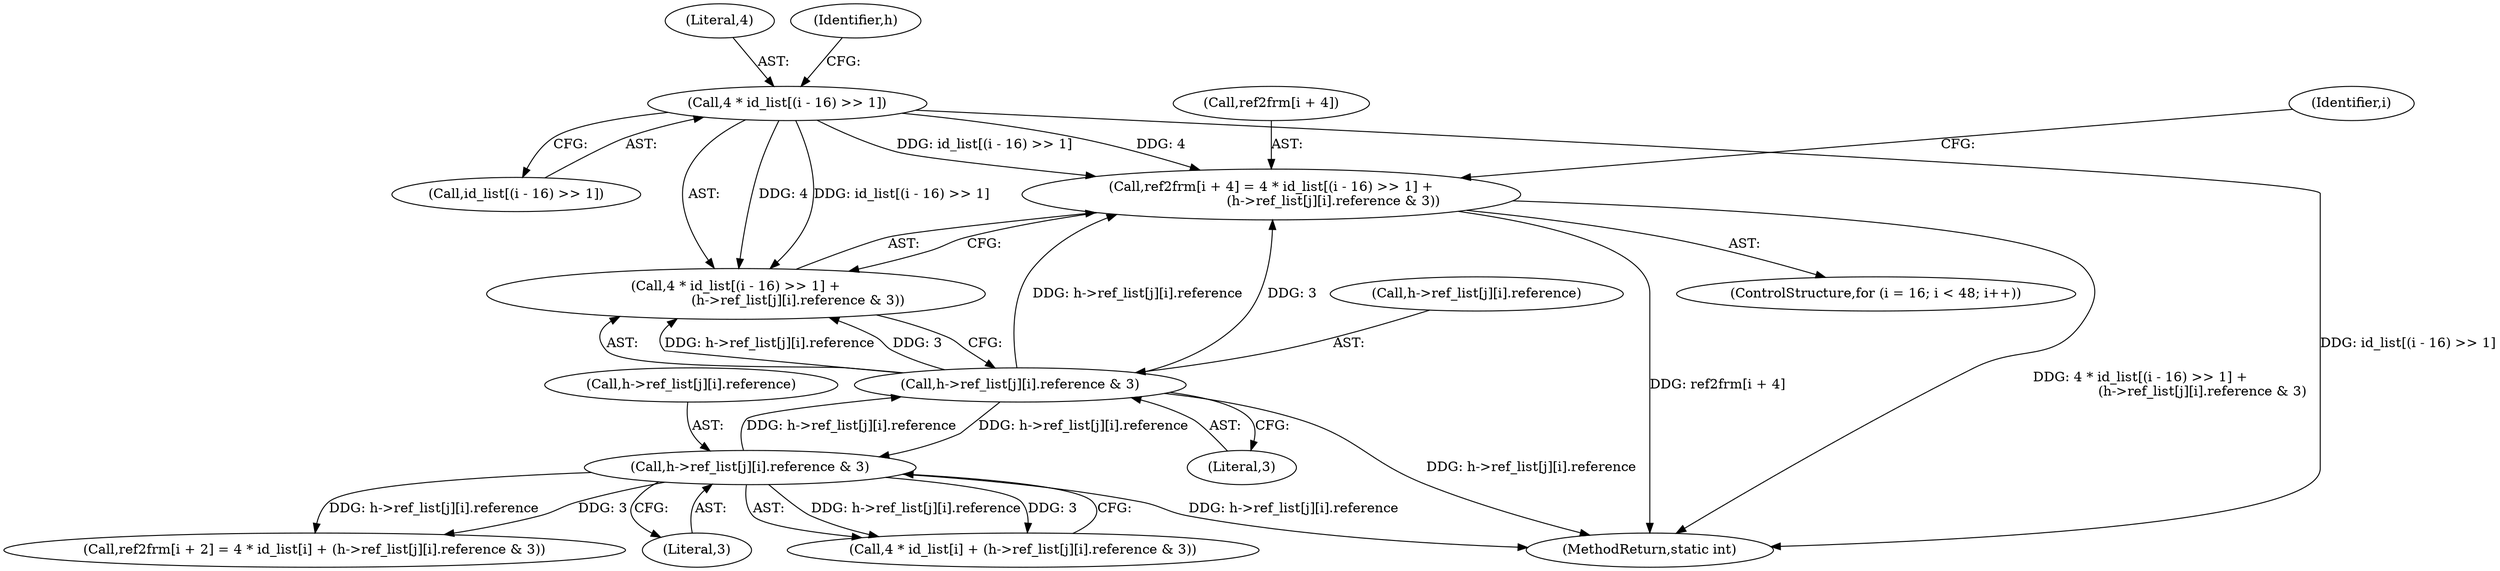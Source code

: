 digraph "0_FFmpeg_29ffeef5e73b8f41ff3a3f2242d356759c66f91f@pointer" {
"1003218" [label="(Call,ref2frm[i + 4] = 4 * id_list[(i - 16) >> 1] +\n                             (h->ref_list[j][i].reference & 3))"];
"1003225" [label="(Call,4 * id_list[(i - 16) >> 1])"];
"1003234" [label="(Call,h->ref_list[j][i].reference & 3)"];
"1003184" [label="(Call,h->ref_list[j][i].reference & 3)"];
"1003234" [label="(Call,h->ref_list[j][i].reference & 3)"];
"1003225" [label="(Call,4 * id_list[(i - 16) >> 1])"];
"1003218" [label="(Call,ref2frm[i + 4] = 4 * id_list[(i - 16) >> 1] +\n                             (h->ref_list[j][i].reference & 3))"];
"1003227" [label="(Call,id_list[(i - 16) >> 1])"];
"1003226" [label="(Literal,4)"];
"1003219" [label="(Call,ref2frm[i + 4])"];
"1003239" [label="(Identifier,h)"];
"1003178" [label="(Call,4 * id_list[i] + (h->ref_list[j][i].reference & 3))"];
"1003209" [label="(ControlStructure,for (i = 16; i < 48; i++))"];
"1003426" [label="(MethodReturn,static int)"];
"1003185" [label="(Call,h->ref_list[j][i].reference)"];
"1003217" [label="(Identifier,i)"];
"1003172" [label="(Call,ref2frm[i + 2] = 4 * id_list[i] + (h->ref_list[j][i].reference & 3))"];
"1003184" [label="(Call,h->ref_list[j][i].reference & 3)"];
"1003224" [label="(Call,4 * id_list[(i - 16) >> 1] +\n                             (h->ref_list[j][i].reference & 3))"];
"1003244" [label="(Literal,3)"];
"1003235" [label="(Call,h->ref_list[j][i].reference)"];
"1003194" [label="(Literal,3)"];
"1003218" -> "1003209"  [label="AST: "];
"1003218" -> "1003224"  [label="CFG: "];
"1003219" -> "1003218"  [label="AST: "];
"1003224" -> "1003218"  [label="AST: "];
"1003217" -> "1003218"  [label="CFG: "];
"1003218" -> "1003426"  [label="DDG: ref2frm[i + 4]"];
"1003218" -> "1003426"  [label="DDG: 4 * id_list[(i - 16) >> 1] +\n                             (h->ref_list[j][i].reference & 3)"];
"1003225" -> "1003218"  [label="DDG: 4"];
"1003225" -> "1003218"  [label="DDG: id_list[(i - 16) >> 1]"];
"1003234" -> "1003218"  [label="DDG: h->ref_list[j][i].reference"];
"1003234" -> "1003218"  [label="DDG: 3"];
"1003225" -> "1003224"  [label="AST: "];
"1003225" -> "1003227"  [label="CFG: "];
"1003226" -> "1003225"  [label="AST: "];
"1003227" -> "1003225"  [label="AST: "];
"1003239" -> "1003225"  [label="CFG: "];
"1003225" -> "1003426"  [label="DDG: id_list[(i - 16) >> 1]"];
"1003225" -> "1003224"  [label="DDG: 4"];
"1003225" -> "1003224"  [label="DDG: id_list[(i - 16) >> 1]"];
"1003234" -> "1003224"  [label="AST: "];
"1003234" -> "1003244"  [label="CFG: "];
"1003235" -> "1003234"  [label="AST: "];
"1003244" -> "1003234"  [label="AST: "];
"1003224" -> "1003234"  [label="CFG: "];
"1003234" -> "1003426"  [label="DDG: h->ref_list[j][i].reference"];
"1003234" -> "1003184"  [label="DDG: h->ref_list[j][i].reference"];
"1003234" -> "1003224"  [label="DDG: h->ref_list[j][i].reference"];
"1003234" -> "1003224"  [label="DDG: 3"];
"1003184" -> "1003234"  [label="DDG: h->ref_list[j][i].reference"];
"1003184" -> "1003178"  [label="AST: "];
"1003184" -> "1003194"  [label="CFG: "];
"1003185" -> "1003184"  [label="AST: "];
"1003194" -> "1003184"  [label="AST: "];
"1003178" -> "1003184"  [label="CFG: "];
"1003184" -> "1003426"  [label="DDG: h->ref_list[j][i].reference"];
"1003184" -> "1003172"  [label="DDG: h->ref_list[j][i].reference"];
"1003184" -> "1003172"  [label="DDG: 3"];
"1003184" -> "1003178"  [label="DDG: h->ref_list[j][i].reference"];
"1003184" -> "1003178"  [label="DDG: 3"];
}
